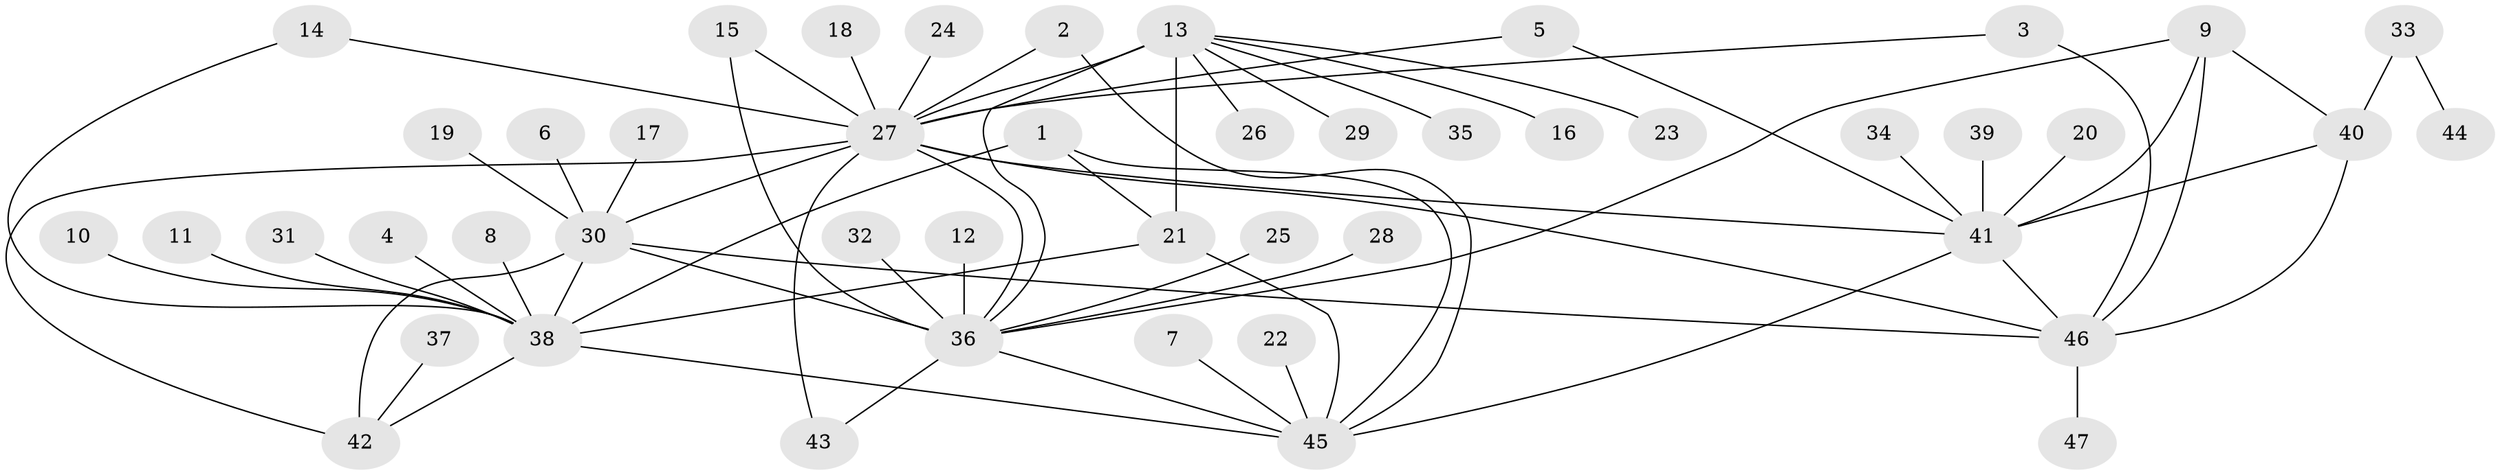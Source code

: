 // original degree distribution, {5: 0.021505376344086023, 11: 0.021505376344086023, 7: 0.010752688172043012, 12: 0.021505376344086023, 6: 0.03225806451612903, 8: 0.010752688172043012, 3: 0.11827956989247312, 14: 0.010752688172043012, 10: 0.010752688172043012, 4: 0.010752688172043012, 15: 0.010752688172043012, 2: 0.17204301075268819, 1: 0.5483870967741935}
// Generated by graph-tools (version 1.1) at 2025/26/03/09/25 03:26:48]
// undirected, 47 vertices, 68 edges
graph export_dot {
graph [start="1"]
  node [color=gray90,style=filled];
  1;
  2;
  3;
  4;
  5;
  6;
  7;
  8;
  9;
  10;
  11;
  12;
  13;
  14;
  15;
  16;
  17;
  18;
  19;
  20;
  21;
  22;
  23;
  24;
  25;
  26;
  27;
  28;
  29;
  30;
  31;
  32;
  33;
  34;
  35;
  36;
  37;
  38;
  39;
  40;
  41;
  42;
  43;
  44;
  45;
  46;
  47;
  1 -- 21 [weight=1.0];
  1 -- 38 [weight=1.0];
  1 -- 45 [weight=1.0];
  2 -- 27 [weight=1.0];
  2 -- 45 [weight=1.0];
  3 -- 27 [weight=1.0];
  3 -- 46 [weight=1.0];
  4 -- 38 [weight=1.0];
  5 -- 27 [weight=1.0];
  5 -- 41 [weight=1.0];
  6 -- 30 [weight=1.0];
  7 -- 45 [weight=1.0];
  8 -- 38 [weight=1.0];
  9 -- 36 [weight=1.0];
  9 -- 40 [weight=1.0];
  9 -- 41 [weight=1.0];
  9 -- 46 [weight=1.0];
  10 -- 38 [weight=1.0];
  11 -- 38 [weight=1.0];
  12 -- 36 [weight=1.0];
  13 -- 16 [weight=1.0];
  13 -- 21 [weight=2.0];
  13 -- 23 [weight=1.0];
  13 -- 26 [weight=1.0];
  13 -- 27 [weight=4.0];
  13 -- 29 [weight=1.0];
  13 -- 35 [weight=1.0];
  13 -- 36 [weight=1.0];
  14 -- 27 [weight=1.0];
  14 -- 38 [weight=1.0];
  15 -- 27 [weight=1.0];
  15 -- 36 [weight=3.0];
  17 -- 30 [weight=1.0];
  18 -- 27 [weight=1.0];
  19 -- 30 [weight=1.0];
  20 -- 41 [weight=1.0];
  21 -- 38 [weight=1.0];
  21 -- 45 [weight=1.0];
  22 -- 45 [weight=1.0];
  24 -- 27 [weight=1.0];
  25 -- 36 [weight=1.0];
  27 -- 30 [weight=1.0];
  27 -- 36 [weight=1.0];
  27 -- 41 [weight=1.0];
  27 -- 42 [weight=1.0];
  27 -- 43 [weight=1.0];
  27 -- 46 [weight=1.0];
  28 -- 36 [weight=1.0];
  30 -- 36 [weight=1.0];
  30 -- 38 [weight=1.0];
  30 -- 42 [weight=3.0];
  30 -- 46 [weight=1.0];
  31 -- 38 [weight=1.0];
  32 -- 36 [weight=1.0];
  33 -- 40 [weight=1.0];
  33 -- 44 [weight=1.0];
  34 -- 41 [weight=1.0];
  36 -- 43 [weight=1.0];
  36 -- 45 [weight=1.0];
  37 -- 42 [weight=1.0];
  38 -- 42 [weight=1.0];
  38 -- 45 [weight=1.0];
  39 -- 41 [weight=1.0];
  40 -- 41 [weight=1.0];
  40 -- 46 [weight=1.0];
  41 -- 45 [weight=1.0];
  41 -- 46 [weight=1.0];
  46 -- 47 [weight=1.0];
}
